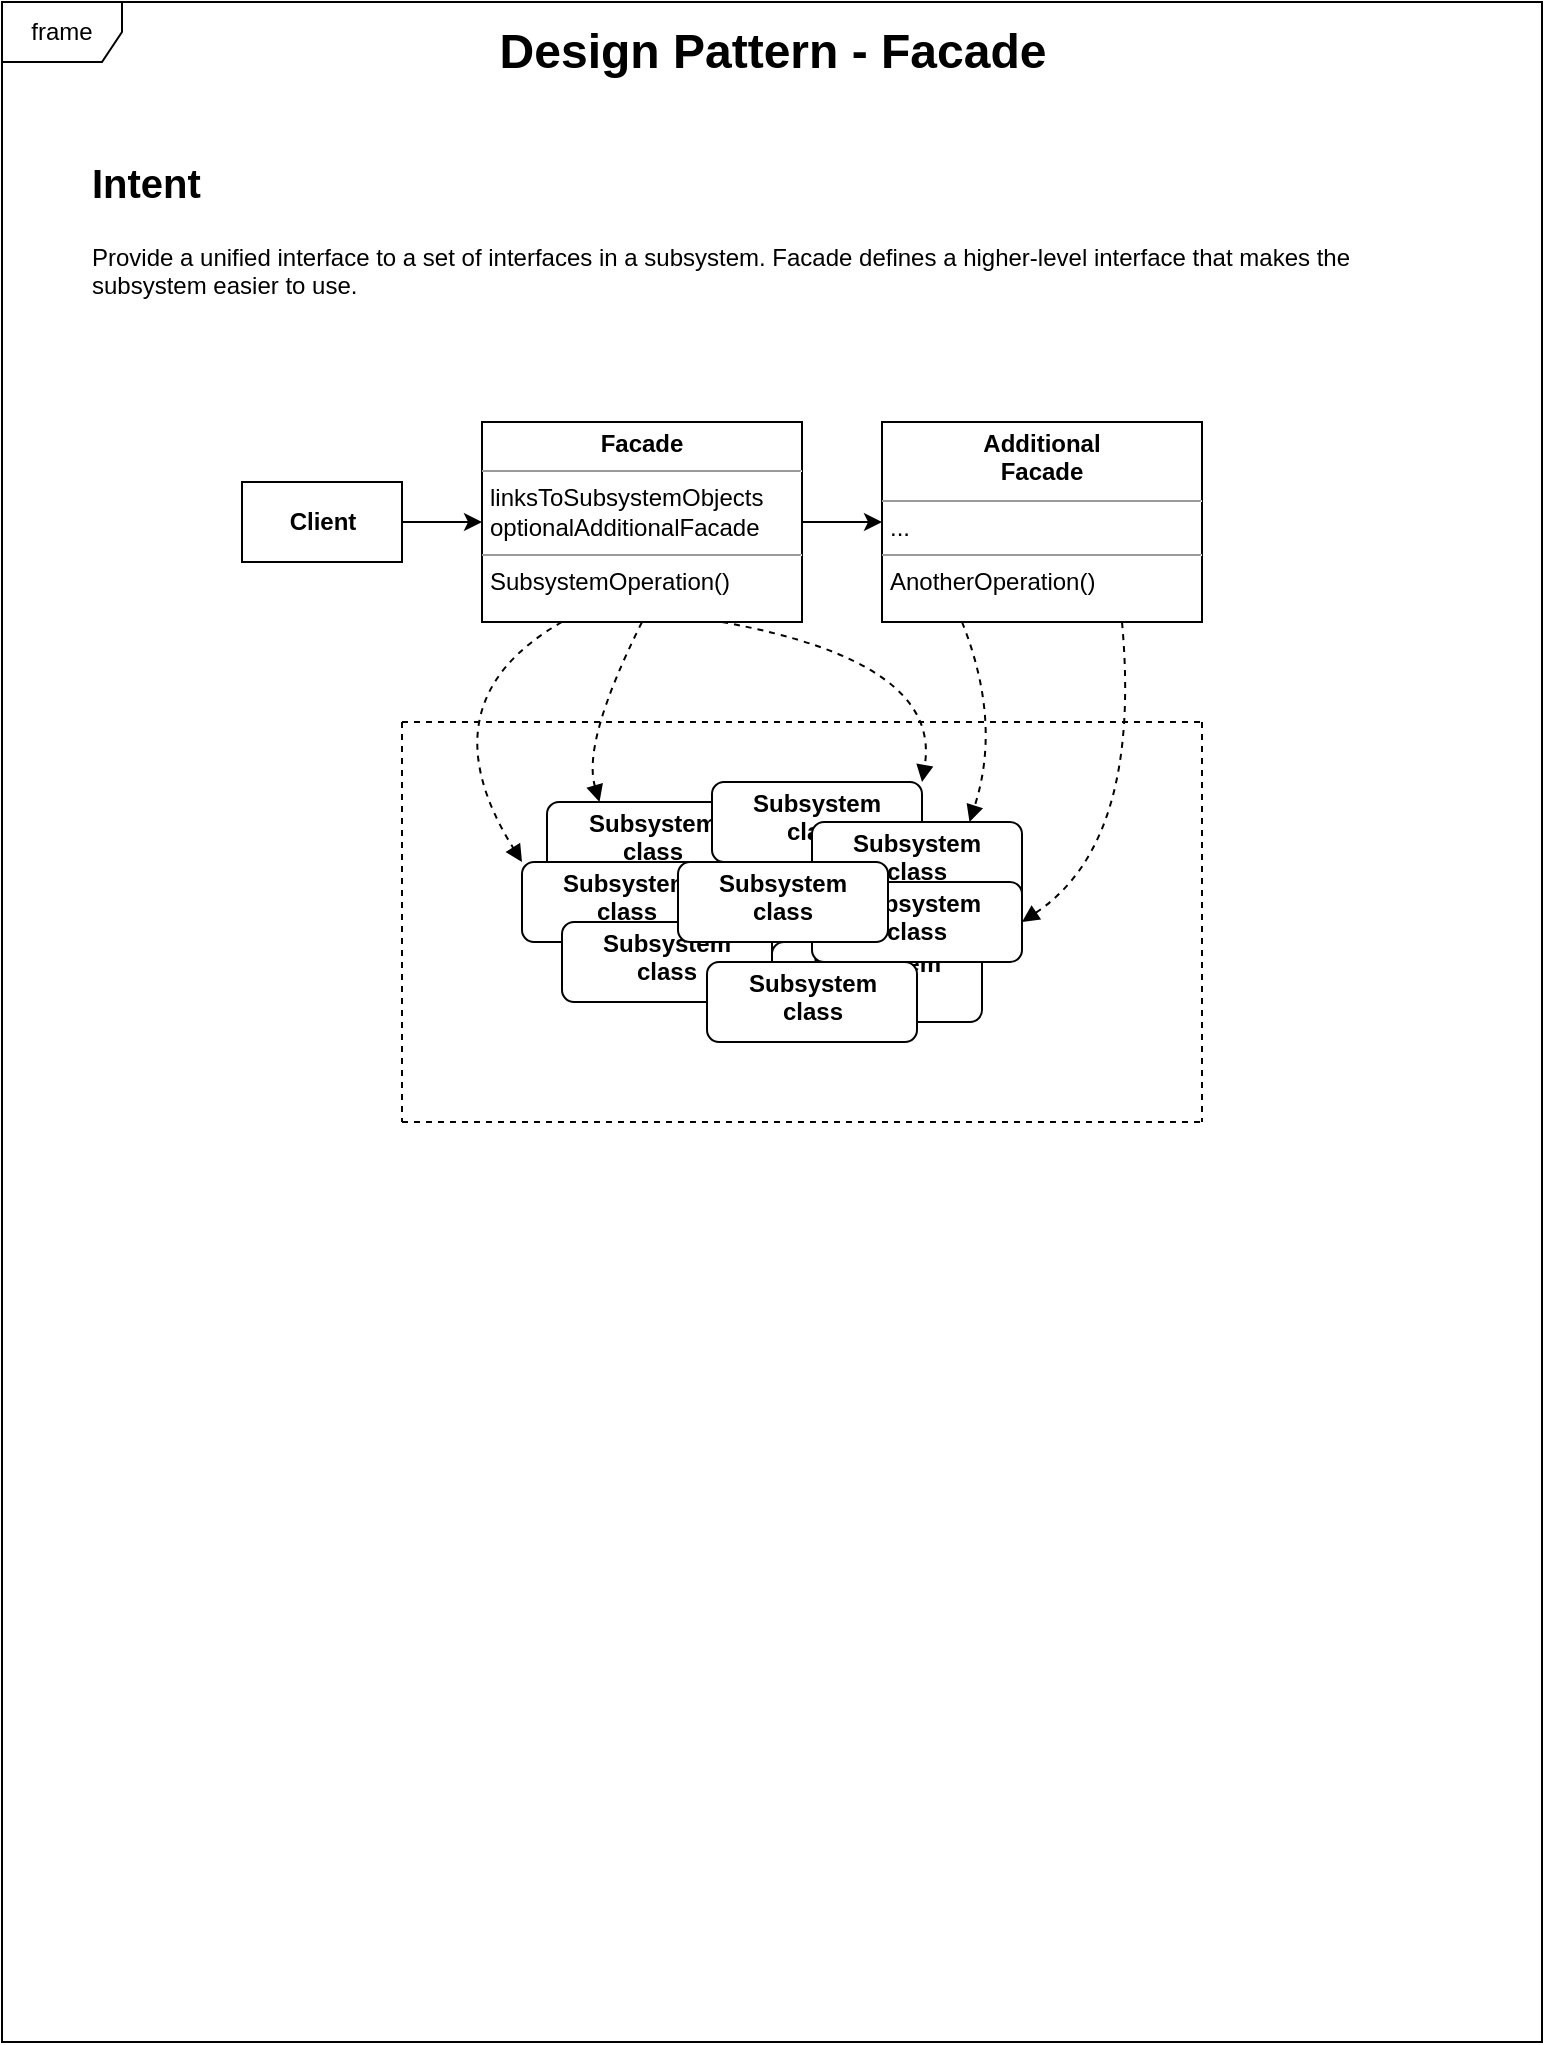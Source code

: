 <mxfile version="20.2.3" type="device"><diagram name="Page-1" id="c4acf3e9-155e-7222-9cf6-157b1a14988f"><mxGraphModel dx="1183" dy="718" grid="1" gridSize="10" guides="1" tooltips="1" connect="1" arrows="1" fold="1" page="1" pageScale="1" pageWidth="850" pageHeight="1100" background="none" math="0" shadow="0"><root><mxCell id="0"/><mxCell id="1" parent="0"/><mxCell id="mywn8Y5Gb0zIqZwrYhR5-30" value="frame" style="shape=umlFrame;whiteSpace=wrap;html=1;shadow=0;sketch=0;" parent="1" vertex="1"><mxGeometry x="40" y="40" width="770" height="1020" as="geometry"/></mxCell><mxCell id="SNXLgNl5wJkpsjLgbIaf-1" value="&lt;b style=&quot;&quot;&gt;&lt;font style=&quot;font-size: 24px;&quot;&gt;Design Pattern - Facade&lt;/font&gt;&lt;/b&gt;" style="text;html=1;align=center;verticalAlign=middle;resizable=0;points=[];autosize=1;strokeColor=none;fillColor=none;fontSize=16;" parent="1" vertex="1"><mxGeometry x="275" y="45" width="300" height="40" as="geometry"/></mxCell><mxCell id="KmE9x78havIfTtKwWrY--2" value="&lt;h1&gt;&lt;font style=&quot;font-size: 20px;&quot;&gt;Intent&lt;/font&gt;&lt;/h1&gt;&lt;p&gt;Provide a unified interface to a set of interfaces in a subsystem. Facade defines a higher-level interface that makes the subsystem easier to use.&lt;/p&gt;" style="text;html=1;strokeColor=none;fillColor=none;spacing=5;spacingTop=-20;whiteSpace=wrap;overflow=hidden;rounded=0;" parent="1" vertex="1"><mxGeometry x="80" y="110" width="690" height="80" as="geometry"/></mxCell><mxCell id="mywn8Y5Gb0zIqZwrYhR5-3" style="edgeStyle=orthogonalEdgeStyle;rounded=0;orthogonalLoop=1;jettySize=auto;html=1;exitX=1;exitY=0.5;exitDx=0;exitDy=0;entryX=0;entryY=0.5;entryDx=0;entryDy=0;" parent="1" source="mywn8Y5Gb0zIqZwrYhR5-1" target="mywn8Y5Gb0zIqZwrYhR5-2" edge="1"><mxGeometry relative="1" as="geometry"/></mxCell><mxCell id="mywn8Y5Gb0zIqZwrYhR5-1" value="&lt;p style=&quot;margin:0px;margin-top:4px;text-align:center;&quot;&gt;&lt;b&gt;Facade&lt;/b&gt;&lt;/p&gt;&lt;hr size=&quot;1&quot;&gt;&lt;p style=&quot;margin:0px;margin-left:4px;&quot;&gt;linksToSubsystemObjects&lt;/p&gt;&lt;p style=&quot;margin:0px;margin-left:4px;&quot;&gt;optionalAdditionalFacade&lt;/p&gt;&lt;hr size=&quot;1&quot;&gt;&lt;p style=&quot;margin:0px;margin-left:4px;&quot;&gt;SubsystemOperation()&lt;/p&gt;" style="verticalAlign=top;align=left;overflow=fill;fontSize=12;fontFamily=Helvetica;html=1;" parent="1" vertex="1"><mxGeometry x="280" y="250" width="160" height="100" as="geometry"/></mxCell><mxCell id="mywn8Y5Gb0zIqZwrYhR5-2" value="&lt;p style=&quot;margin:0px;margin-top:4px;text-align:center;&quot;&gt;&lt;b&gt;Additional&lt;br&gt;Facade&lt;/b&gt;&lt;/p&gt;&lt;hr size=&quot;1&quot;&gt;&lt;p style=&quot;margin:0px;margin-left:4px;&quot;&gt;...&lt;/p&gt;&lt;hr size=&quot;1&quot;&gt;&lt;p style=&quot;margin:0px;margin-left:4px;&quot;&gt;AnotherOperation()&lt;/p&gt;" style="verticalAlign=top;align=left;overflow=fill;fontSize=12;fontFamily=Helvetica;html=1;" parent="1" vertex="1"><mxGeometry x="480" y="250" width="160" height="100" as="geometry"/></mxCell><mxCell id="mywn8Y5Gb0zIqZwrYhR5-5" style="edgeStyle=orthogonalEdgeStyle;rounded=0;orthogonalLoop=1;jettySize=auto;html=1;exitX=1;exitY=0.5;exitDx=0;exitDy=0;entryX=0;entryY=0.5;entryDx=0;entryDy=0;" parent="1" source="mywn8Y5Gb0zIqZwrYhR5-4" target="mywn8Y5Gb0zIqZwrYhR5-1" edge="1"><mxGeometry relative="1" as="geometry"/></mxCell><mxCell id="mywn8Y5Gb0zIqZwrYhR5-4" value="&lt;b&gt;Client&lt;/b&gt;" style="html=1;" parent="1" vertex="1"><mxGeometry x="160" y="280" width="80" height="40" as="geometry"/></mxCell><mxCell id="mywn8Y5Gb0zIqZwrYhR5-9" value="" style="endArrow=none;dashed=1;html=1;rounded=0;" parent="1" edge="1"><mxGeometry width="50" height="50" relative="1" as="geometry"><mxPoint x="240" y="400" as="sourcePoint"/><mxPoint x="640" y="400" as="targetPoint"/></mxGeometry></mxCell><mxCell id="mywn8Y5Gb0zIqZwrYhR5-10" value="&lt;p style=&quot;margin:0px;margin-top:4px;text-align:center;&quot;&gt;&lt;b&gt;Subsystem&lt;/b&gt;&lt;b&gt;&lt;br&gt;class&lt;/b&gt;&lt;/p&gt;" style="verticalAlign=top;align=left;overflow=fill;fontSize=12;fontFamily=Helvetica;html=1;rounded=1;" parent="1" vertex="1"><mxGeometry x="312.5" y="440" width="105" height="40" as="geometry"/></mxCell><mxCell id="mywn8Y5Gb0zIqZwrYhR5-11" value="&lt;p style=&quot;margin:0px;margin-top:4px;text-align:center;&quot;&gt;&lt;b&gt;Subsystem&lt;br&gt;class&lt;/b&gt;&lt;/p&gt;" style="verticalAlign=top;align=left;overflow=fill;fontSize=12;fontFamily=Helvetica;html=1;rounded=1;" parent="1" vertex="1"><mxGeometry x="395" y="430" width="105" height="40" as="geometry"/></mxCell><mxCell id="mywn8Y5Gb0zIqZwrYhR5-12" value="&lt;p style=&quot;margin:0px;margin-top:4px;text-align:center;&quot;&gt;&lt;b&gt;Subsystem&lt;/b&gt;&lt;b&gt;&lt;br&gt;class&lt;/b&gt;&lt;/p&gt;" style="verticalAlign=top;align=left;overflow=fill;fontSize=12;fontFamily=Helvetica;html=1;rounded=1;" parent="1" vertex="1"><mxGeometry x="445" y="450" width="105" height="40" as="geometry"/></mxCell><mxCell id="mywn8Y5Gb0zIqZwrYhR5-13" value="&lt;p style=&quot;margin:0px;margin-top:4px;text-align:center;&quot;&gt;&lt;b&gt;Subsystem&lt;/b&gt;&lt;b&gt;&lt;br&gt;class&lt;/b&gt;&lt;/p&gt;" style="verticalAlign=top;align=left;overflow=fill;fontSize=12;fontFamily=Helvetica;html=1;rounded=1;" parent="1" vertex="1"><mxGeometry x="425" y="510" width="105" height="40" as="geometry"/></mxCell><mxCell id="mywn8Y5Gb0zIqZwrYhR5-14" value="&lt;p style=&quot;margin:0px;margin-top:4px;text-align:center;&quot;&gt;&lt;b&gt;Subsystem&lt;/b&gt;&lt;b&gt;&lt;br&gt;class&lt;/b&gt;&lt;/p&gt;" style="verticalAlign=top;align=left;overflow=fill;fontSize=12;fontFamily=Helvetica;html=1;rounded=1;" parent="1" vertex="1"><mxGeometry x="300" y="470" width="105" height="40" as="geometry"/></mxCell><mxCell id="mywn8Y5Gb0zIqZwrYhR5-15" value="&lt;p style=&quot;margin:0px;margin-top:4px;text-align:center;&quot;&gt;&lt;b&gt;Subsystem&lt;/b&gt;&lt;b&gt;&lt;br&gt;class&lt;/b&gt;&lt;/p&gt;" style="verticalAlign=top;align=left;overflow=fill;fontSize=12;fontFamily=Helvetica;html=1;rounded=1;" parent="1" vertex="1"><mxGeometry x="320" y="500" width="105" height="40" as="geometry"/></mxCell><mxCell id="mywn8Y5Gb0zIqZwrYhR5-16" value="&lt;p style=&quot;margin:0px;margin-top:4px;text-align:center;&quot;&gt;&lt;b&gt;Subsystem&lt;/b&gt;&lt;b&gt;&lt;br&gt;class&lt;/b&gt;&lt;/p&gt;" style="verticalAlign=top;align=left;overflow=fill;fontSize=12;fontFamily=Helvetica;html=1;rounded=1;" parent="1" vertex="1"><mxGeometry x="445" y="480" width="105" height="40" as="geometry"/></mxCell><mxCell id="mywn8Y5Gb0zIqZwrYhR5-17" value="&lt;p style=&quot;margin:0px;margin-top:4px;text-align:center;&quot;&gt;&lt;b&gt;Subsystem&lt;/b&gt;&lt;b&gt;&lt;br&gt;class&lt;/b&gt;&lt;/p&gt;" style="verticalAlign=top;align=left;overflow=fill;fontSize=12;fontFamily=Helvetica;html=1;rounded=1;" parent="1" vertex="1"><mxGeometry x="378" y="470" width="105" height="40" as="geometry"/></mxCell><mxCell id="mywn8Y5Gb0zIqZwrYhR5-18" value="&lt;p style=&quot;margin:0px;margin-top:4px;text-align:center;&quot;&gt;&lt;b&gt;Subsystem&lt;/b&gt;&lt;b&gt;&lt;br&gt;class&lt;/b&gt;&lt;/p&gt;" style="verticalAlign=top;align=left;overflow=fill;fontSize=12;fontFamily=Helvetica;html=1;rounded=1;" parent="1" vertex="1"><mxGeometry x="392.5" y="520" width="105" height="40" as="geometry"/></mxCell><mxCell id="mywn8Y5Gb0zIqZwrYhR5-20" value="" style="endArrow=none;dashed=1;html=1;rounded=0;" parent="1" edge="1"><mxGeometry width="50" height="50" relative="1" as="geometry"><mxPoint x="240" y="600" as="sourcePoint"/><mxPoint x="640" y="600" as="targetPoint"/></mxGeometry></mxCell><mxCell id="mywn8Y5Gb0zIqZwrYhR5-21" value="" style="endArrow=none;dashed=1;html=1;rounded=0;" parent="1" edge="1"><mxGeometry width="50" height="50" relative="1" as="geometry"><mxPoint x="240" y="400" as="sourcePoint"/><mxPoint x="240" y="600" as="targetPoint"/></mxGeometry></mxCell><mxCell id="mywn8Y5Gb0zIqZwrYhR5-22" value="" style="endArrow=none;dashed=1;html=1;rounded=0;" parent="1" edge="1"><mxGeometry width="50" height="50" relative="1" as="geometry"><mxPoint x="640" y="400" as="sourcePoint"/><mxPoint x="640" y="600" as="targetPoint"/></mxGeometry></mxCell><mxCell id="mywn8Y5Gb0zIqZwrYhR5-23" value="" style="endArrow=block;dashed=1;html=1;endFill=1;exitX=0.25;exitY=1;exitDx=0;exitDy=0;elbow=vertical;curved=1;entryX=0;entryY=0;entryDx=0;entryDy=0;" parent="1" source="mywn8Y5Gb0zIqZwrYhR5-1" target="mywn8Y5Gb0zIqZwrYhR5-14" edge="1"><mxGeometry width="50" height="50" relative="1" as="geometry"><mxPoint x="340" y="380" as="sourcePoint"/><mxPoint x="310" y="380" as="targetPoint"/><Array as="points"><mxPoint x="250" y="390"/></Array></mxGeometry></mxCell><mxCell id="mywn8Y5Gb0zIqZwrYhR5-24" value="" style="endArrow=block;dashed=1;html=1;endFill=1;exitX=0.5;exitY=1;exitDx=0;exitDy=0;elbow=vertical;curved=1;entryX=0.25;entryY=0;entryDx=0;entryDy=0;" parent="1" source="mywn8Y5Gb0zIqZwrYhR5-1" target="mywn8Y5Gb0zIqZwrYhR5-10" edge="1"><mxGeometry width="50" height="50" relative="1" as="geometry"><mxPoint x="330" y="360" as="sourcePoint"/><mxPoint x="380" y="420" as="targetPoint"/><Array as="points"><mxPoint x="330" y="410"/></Array></mxGeometry></mxCell><mxCell id="mywn8Y5Gb0zIqZwrYhR5-27" value="" style="endArrow=block;dashed=1;html=1;endFill=1;exitX=0.75;exitY=1;exitDx=0;exitDy=0;elbow=vertical;entryX=1;entryY=0;entryDx=0;entryDy=0;curved=1;" parent="1" source="mywn8Y5Gb0zIqZwrYhR5-1" target="mywn8Y5Gb0zIqZwrYhR5-11" edge="1"><mxGeometry width="50" height="50" relative="1" as="geometry"><mxPoint x="330" y="360" as="sourcePoint"/><mxPoint x="310" y="480" as="targetPoint"/><Array as="points"><mxPoint x="510" y="370"/></Array></mxGeometry></mxCell><mxCell id="mywn8Y5Gb0zIqZwrYhR5-28" value="" style="endArrow=block;dashed=1;html=1;endFill=1;exitX=0.25;exitY=1;exitDx=0;exitDy=0;elbow=vertical;entryX=0.75;entryY=0;entryDx=0;entryDy=0;curved=1;" parent="1" source="mywn8Y5Gb0zIqZwrYhR5-2" target="mywn8Y5Gb0zIqZwrYhR5-12" edge="1"><mxGeometry width="50" height="50" relative="1" as="geometry"><mxPoint x="410" y="360" as="sourcePoint"/><mxPoint x="510" y="440" as="targetPoint"/><Array as="points"><mxPoint x="540" y="400"/></Array></mxGeometry></mxCell><mxCell id="mywn8Y5Gb0zIqZwrYhR5-29" value="" style="endArrow=block;dashed=1;html=1;endFill=1;exitX=0.75;exitY=1;exitDx=0;exitDy=0;elbow=vertical;entryX=1;entryY=0.5;entryDx=0;entryDy=0;curved=1;" parent="1" source="mywn8Y5Gb0zIqZwrYhR5-2" target="mywn8Y5Gb0zIqZwrYhR5-16" edge="1"><mxGeometry width="50" height="50" relative="1" as="geometry"><mxPoint x="530" y="360" as="sourcePoint"/><mxPoint x="533.75" y="460" as="targetPoint"/><Array as="points"><mxPoint x="610" y="460"/></Array></mxGeometry></mxCell></root></mxGraphModel></diagram></mxfile>